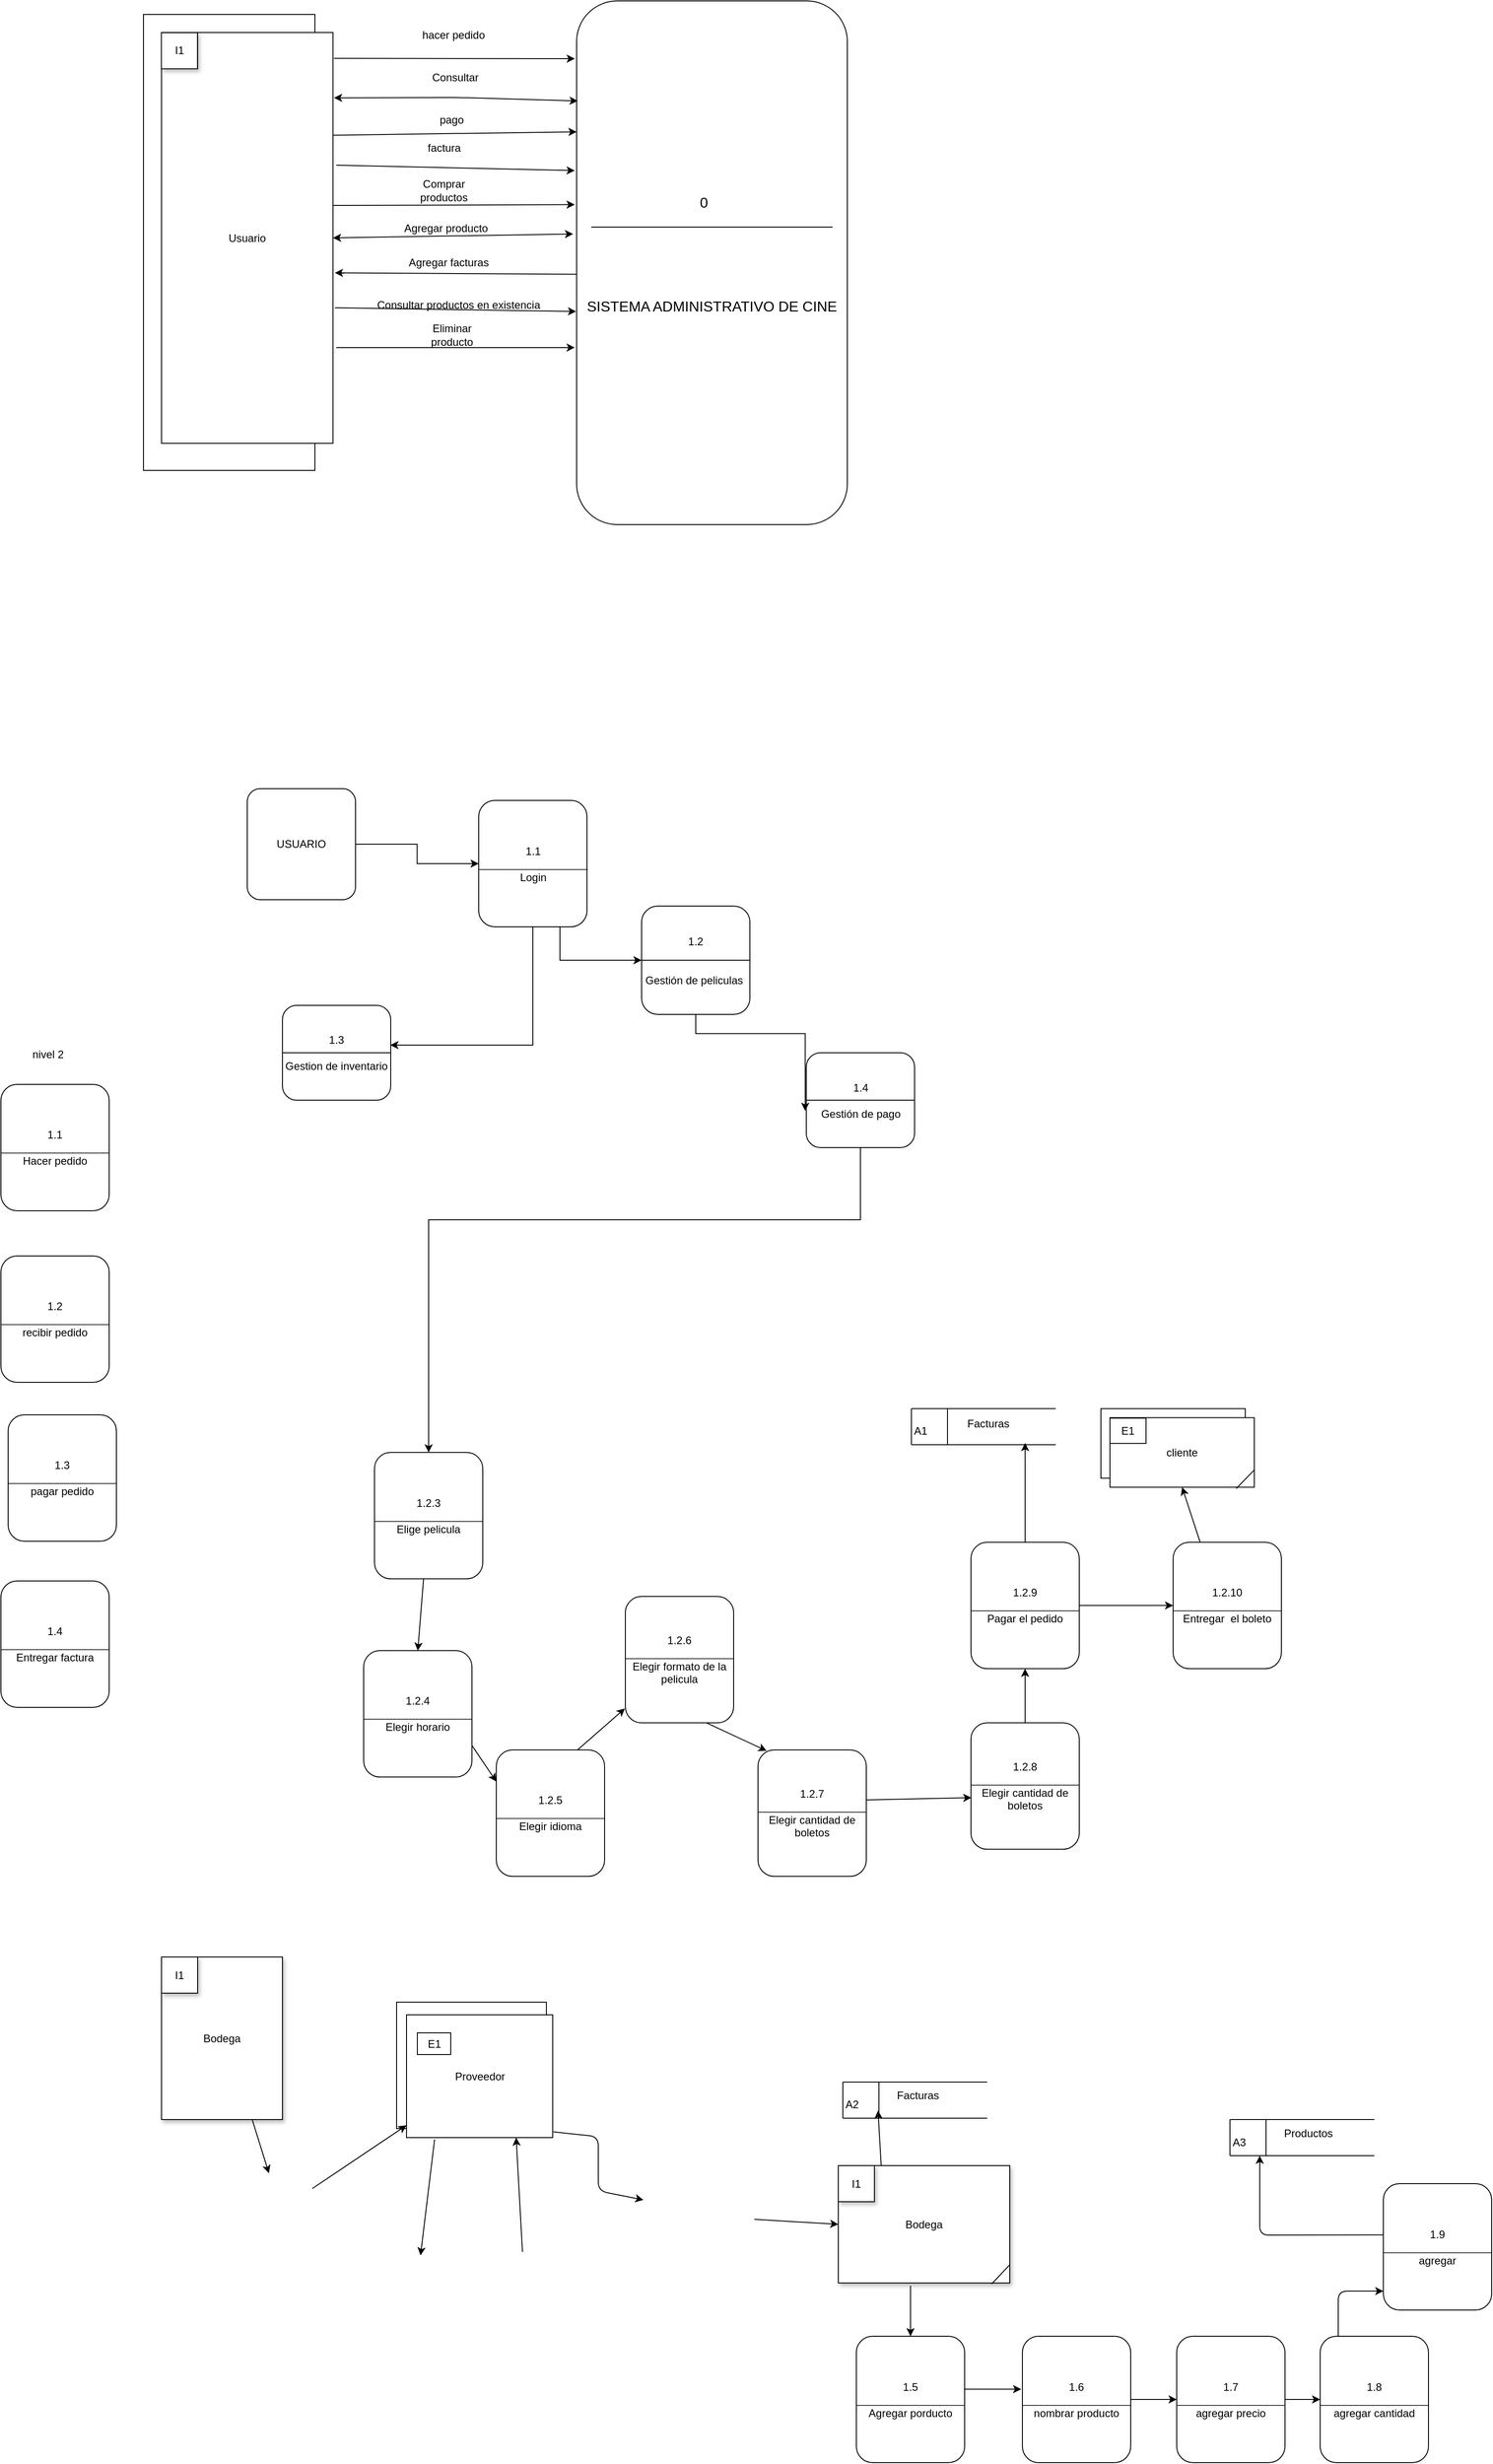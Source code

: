 <mxfile version="10.9.3" type="device"><diagram id="XQHdDRKFrhKMBGUIpqf7" name="Página-1"><mxGraphModel dx="1595" dy="536" grid="1" gridSize="10" guides="1" tooltips="1" connect="1" arrows="1" fold="1" page="1" pageScale="1" pageWidth="827" pageHeight="1169" background="#ffffff" math="0" shadow="0"><root><mxCell id="0"/><mxCell id="1" parent="0"/><mxCell id="xX-AGkMvN-VBt5Oelmp4-1" value="" style="rounded=0;whiteSpace=wrap;html=1;strokeWidth=1;" parent="1" vertex="1"><mxGeometry x="100" y="115" width="190" height="505" as="geometry"/></mxCell><mxCell id="xX-AGkMvN-VBt5Oelmp4-2" value="Usuario" style="rounded=0;whiteSpace=wrap;html=1;strokeWidth=1;" parent="1" vertex="1"><mxGeometry x="120" y="135" width="190" height="455" as="geometry"/></mxCell><mxCell id="xX-AGkMvN-VBt5Oelmp4-3" value="E1" style="rounded=0;whiteSpace=wrap;html=1;strokeWidth=1;" parent="1" vertex="1"><mxGeometry x="120" y="135" width="40" height="40" as="geometry"/></mxCell><mxCell id="xX-AGkMvN-VBt5Oelmp4-4" value="&lt;font size=&quot;3&quot;&gt;&amp;nbsp; &amp;nbsp; &amp;nbsp; &amp;nbsp; &amp;nbsp;0&amp;nbsp; &amp;nbsp; &amp;nbsp; &amp;nbsp; &amp;nbsp; &amp;nbsp; &amp;nbsp; ______________________________&lt;br&gt;&lt;br&gt;&lt;br&gt;&lt;br&gt;&lt;br&gt;SISTEMA ADMINISTRATIVO DE CINE&lt;br&gt;&lt;br&gt;&lt;/font&gt;" style="rounded=1;whiteSpace=wrap;html=1;strokeWidth=1;" parent="1" vertex="1"><mxGeometry x="580" y="100" width="300" height="580" as="geometry"/></mxCell><mxCell id="xX-AGkMvN-VBt5Oelmp4-5" value="" style="endArrow=classic;html=1;entryX=0;entryY=0.25;entryDx=0;entryDy=0;exitX=1;exitY=0.25;exitDx=0;exitDy=0;" parent="1" source="xX-AGkMvN-VBt5Oelmp4-2" target="xX-AGkMvN-VBt5Oelmp4-4" edge="1"><mxGeometry width="50" height="50" relative="1" as="geometry"><mxPoint x="100" y="580" as="sourcePoint"/><mxPoint x="440" y="270" as="targetPoint"/><Array as="points"/></mxGeometry></mxCell><mxCell id="xX-AGkMvN-VBt5Oelmp4-6" value="" style="endArrow=classic;html=1;exitX=1.006;exitY=0.063;exitDx=0;exitDy=0;exitPerimeter=0;" parent="1" edge="1" source="xX-AGkMvN-VBt5Oelmp4-2"><mxGeometry width="50" height="50" relative="1" as="geometry"><mxPoint x="310" y="200" as="sourcePoint"/><mxPoint x="578" y="164" as="targetPoint"/></mxGeometry></mxCell><mxCell id="xX-AGkMvN-VBt5Oelmp4-7" value="hacer pedido" style="text;html=1;resizable=0;points=[];autosize=1;align=left;verticalAlign=top;spacingTop=-4;" parent="1" vertex="1"><mxGeometry x="407" y="128" width="80" height="20" as="geometry"/></mxCell><mxCell id="xX-AGkMvN-VBt5Oelmp4-8" value="&amp;nbsp;pago" style="text;html=1;resizable=0;points=[];autosize=1;align=left;verticalAlign=top;spacingTop=-4;" parent="1" vertex="1"><mxGeometry x="423" y="222" width="50" height="20" as="geometry"/></mxCell><mxCell id="xX-AGkMvN-VBt5Oelmp4-9" value="factura" style="text;html=1;resizable=0;points=[];autosize=1;align=left;verticalAlign=top;spacingTop=-4;" parent="1" vertex="1"><mxGeometry x="413" y="253" width="50" height="20" as="geometry"/></mxCell><mxCell id="xX-AGkMvN-VBt5Oelmp4-11" value="Consultar" style="text;html=1;resizable=0;points=[];autosize=1;align=left;verticalAlign=top;spacingTop=-4;" parent="1" vertex="1"><mxGeometry x="418" y="175" width="70" height="20" as="geometry"/></mxCell><mxCell id="xX-AGkMvN-VBt5Oelmp4-12" value="" style="endArrow=classic;html=1;entryX=1.011;entryY=0.585;entryDx=0;entryDy=0;entryPerimeter=0;exitX=-0.002;exitY=0.522;exitDx=0;exitDy=0;exitPerimeter=0;" parent="1" source="xX-AGkMvN-VBt5Oelmp4-4" target="xX-AGkMvN-VBt5Oelmp4-2" edge="1"><mxGeometry width="50" height="50" relative="1" as="geometry"><mxPoint x="380" y="440" as="sourcePoint"/><mxPoint x="430" y="390" as="targetPoint"/></mxGeometry></mxCell><mxCell id="xX-AGkMvN-VBt5Oelmp4-33" value="" style="endArrow=classic;html=1;exitX=1;exitY=0.75;exitDx=0;exitDy=0;entryX=0;entryY=0.25;entryDx=0;entryDy=0;" parent="1" source="2FeJSW001rGTdLHBPco8-48" target="2FeJSW001rGTdLHBPco8-53" edge="1"><mxGeometry width="50" height="50" relative="1" as="geometry"><mxPoint x="660" y="1893.167" as="sourcePoint"/><mxPoint x="631" y="2037.167" as="targetPoint"/></mxGeometry></mxCell><mxCell id="xX-AGkMvN-VBt5Oelmp4-34" value="1.2.10&lt;br&gt;__________________&lt;br&gt;Entregar&amp;nbsp; el boleto" style="rounded=1;whiteSpace=wrap;html=1;" parent="1" vertex="1"><mxGeometry x="1241" y="1807.167" width="120" height="140" as="geometry"/></mxCell><mxCell id="xX-AGkMvN-VBt5Oelmp4-35" value="" style="endArrow=classic;html=1;exitX=0.5;exitY=0;exitDx=0;exitDy=0;" parent="1" source="2FeJSW001rGTdLHBPco8-51" target="xX-AGkMvN-VBt5Oelmp4-37" edge="1"><mxGeometry width="50" height="50" relative="1" as="geometry"><mxPoint x="884" y="1897.167" as="sourcePoint"/><mxPoint x="951" y="1927.167" as="targetPoint"/></mxGeometry></mxCell><mxCell id="xX-AGkMvN-VBt5Oelmp4-36" value="" style="endArrow=classic;html=1;exitX=0.5;exitY=0;exitDx=0;exitDy=0;" parent="1" source="xX-AGkMvN-VBt5Oelmp4-37" edge="1"><mxGeometry width="50" height="50" relative="1" as="geometry"><mxPoint x="1030" y="1830.167" as="sourcePoint"/><mxPoint x="1077" y="1697.167" as="targetPoint"/></mxGeometry></mxCell><mxCell id="xX-AGkMvN-VBt5Oelmp4-37" value="1.2.9&lt;br&gt;__________________&lt;br&gt;Pagar el pedido" style="rounded=1;whiteSpace=wrap;html=1;" parent="1" vertex="1"><mxGeometry x="1017" y="1807.167" width="120" height="140" as="geometry"/></mxCell><mxCell id="xX-AGkMvN-VBt5Oelmp4-38" value="" style="endArrow=classic;html=1;exitX=1;exitY=0.5;exitDx=0;exitDy=0;entryX=0;entryY=0.5;entryDx=0;entryDy=0;" parent="1" source="xX-AGkMvN-VBt5Oelmp4-37" target="xX-AGkMvN-VBt5Oelmp4-34" edge="1"><mxGeometry width="50" height="50" relative="1" as="geometry"><mxPoint x="1100" y="1930.167" as="sourcePoint"/><mxPoint x="1151" y="1907.167" as="targetPoint"/></mxGeometry></mxCell><mxCell id="xX-AGkMvN-VBt5Oelmp4-39" value="" style="endArrow=none;html=1;" parent="1" edge="1"><mxGeometry width="50" height="50" relative="1" as="geometry"><mxPoint x="951" y="1699.167" as="sourcePoint"/><mxPoint x="1111" y="1699.167" as="targetPoint"/></mxGeometry></mxCell><mxCell id="xX-AGkMvN-VBt5Oelmp4-40" value="" style="endArrow=none;html=1;" parent="1" edge="1"><mxGeometry width="50" height="50" relative="1" as="geometry"><mxPoint x="951" y="1659.167" as="sourcePoint"/><mxPoint x="1111" y="1659.167" as="targetPoint"/></mxGeometry></mxCell><mxCell id="xX-AGkMvN-VBt5Oelmp4-41" value="" style="endArrow=none;html=1;fontFamily=Helvetica;fontSize=11;fontColor=#000000;align=center;strokeColor=#000000;" parent="1" edge="1"><mxGeometry width="50" height="50" relative="1" as="geometry"><mxPoint x="951" y="1699.167" as="sourcePoint"/><mxPoint x="951" y="1659.167" as="targetPoint"/></mxGeometry></mxCell><mxCell id="xX-AGkMvN-VBt5Oelmp4-42" value="" style="endArrow=none;html=1;" parent="1" edge="1"><mxGeometry width="50" height="50" relative="1" as="geometry"><mxPoint x="991" y="1699.167" as="sourcePoint"/><mxPoint x="991" y="1659.167" as="targetPoint"/></mxGeometry></mxCell><mxCell id="xX-AGkMvN-VBt5Oelmp4-43" value="A1" style="text;html=1;resizable=0;points=[];autosize=1;align=left;verticalAlign=top;spacingTop=-4;" parent="1" vertex="1"><mxGeometry x="952" y="1674.167" width="30" height="20" as="geometry"/></mxCell><mxCell id="xX-AGkMvN-VBt5Oelmp4-44" value="Facturas" style="text;html=1;resizable=0;points=[];autosize=1;align=left;verticalAlign=top;spacingTop=-4;" parent="1" vertex="1"><mxGeometry x="1011" y="1666.167" width="60" height="20" as="geometry"/></mxCell><mxCell id="xX-AGkMvN-VBt5Oelmp4-48" value="" style="endArrow=classic;html=1;entryX=0.5;entryY=1;entryDx=0;entryDy=0;exitX=0.25;exitY=0;exitDx=0;exitDy=0;" parent="1" source="xX-AGkMvN-VBt5Oelmp4-34" target="xX-AGkMvN-VBt5Oelmp4-50" edge="1"><mxGeometry width="50" height="50" relative="1" as="geometry"><mxPoint x="1251" y="1817.167" as="sourcePoint"/><mxPoint x="1301" y="1767.167" as="targetPoint"/></mxGeometry></mxCell><mxCell id="xX-AGkMvN-VBt5Oelmp4-49" value="" style="rounded=0;whiteSpace=wrap;html=1;" parent="1" vertex="1"><mxGeometry x="1161" y="1659.167" width="160" height="77" as="geometry"/></mxCell><mxCell id="xX-AGkMvN-VBt5Oelmp4-50" value="cliente" style="rounded=0;whiteSpace=wrap;html=1;" parent="1" vertex="1"><mxGeometry x="1171" y="1669.167" width="160" height="77" as="geometry"/></mxCell><mxCell id="xX-AGkMvN-VBt5Oelmp4-51" value="E1" style="rounded=0;whiteSpace=wrap;html=1;" parent="1" vertex="1"><mxGeometry x="1171" y="1669.667" width="40" height="28" as="geometry"/></mxCell><mxCell id="xX-AGkMvN-VBt5Oelmp4-52" value="" style="endArrow=none;html=1;entryX=1;entryY=0.75;entryDx=0;entryDy=0;exitX=0.875;exitY=1.019;exitDx=0;exitDy=0;exitPerimeter=0;" parent="1" source="xX-AGkMvN-VBt5Oelmp4-50" target="xX-AGkMvN-VBt5Oelmp4-50" edge="1"><mxGeometry width="50" height="50" relative="1" as="geometry"><mxPoint x="1311" y="1757.667" as="sourcePoint"/><mxPoint x="1341" y="1727.667" as="targetPoint"/></mxGeometry></mxCell><mxCell id="2FeJSW001rGTdLHBPco8-1" value="" style="endArrow=classic;startArrow=classic;html=1;entryX=0.004;entryY=0.191;entryDx=0;entryDy=0;entryPerimeter=0;exitX=1.006;exitY=0.159;exitDx=0;exitDy=0;exitPerimeter=0;" parent="1" source="xX-AGkMvN-VBt5Oelmp4-2" target="xX-AGkMvN-VBt5Oelmp4-4" edge="1"><mxGeometry width="50" height="50" relative="1" as="geometry"><mxPoint x="310" y="280" as="sourcePoint"/><mxPoint x="360" y="230" as="targetPoint"/><Array as="points"><mxPoint x="450" y="207"/></Array></mxGeometry></mxCell><mxCell id="2FeJSW001rGTdLHBPco8-2" value="1.2.3&lt;br&gt;__________________&lt;br&gt;Elige pelicula" style="rounded=1;whiteSpace=wrap;html=1;" parent="1" vertex="1"><mxGeometry x="356" y="1707.667" width="120" height="140" as="geometry"/></mxCell><mxCell id="2FeJSW001rGTdLHBPco8-48" value="1.2.4&lt;br&gt;__________________&lt;br&gt;Elegir horario" style="rounded=1;whiteSpace=wrap;html=1;" parent="1" vertex="1"><mxGeometry x="344" y="1927.167" width="120" height="140" as="geometry"/></mxCell><mxCell id="2FeJSW001rGTdLHBPco8-49" value="1.2.7&lt;br&gt;__________________&lt;br&gt;Elegir cantidad de boletos" style="rounded=1;whiteSpace=wrap;html=1;" parent="1" vertex="1"><mxGeometry x="781" y="2037.167" width="120" height="140" as="geometry"/></mxCell><mxCell id="2FeJSW001rGTdLHBPco8-50" value="" style="endArrow=classic;html=1;entryX=0.5;entryY=0;entryDx=0;entryDy=0;" parent="1" source="2FeJSW001rGTdLHBPco8-2" target="2FeJSW001rGTdLHBPco8-48" edge="1"><mxGeometry width="50" height="50" relative="1" as="geometry"><mxPoint x="351" y="1977.167" as="sourcePoint"/><mxPoint x="401" y="1927.167" as="targetPoint"/></mxGeometry></mxCell><mxCell id="2FeJSW001rGTdLHBPco8-51" value="1.2.8&lt;br&gt;__________________&lt;br&gt;Elegir cantidad de boletos" style="rounded=1;whiteSpace=wrap;html=1;" parent="1" vertex="1"><mxGeometry x="1017" y="2007.167" width="120" height="140" as="geometry"/></mxCell><mxCell id="2FeJSW001rGTdLHBPco8-52" value="1.2.6&lt;br&gt;__________________&lt;br&gt;Elegir formato de la pelicula" style="rounded=1;whiteSpace=wrap;html=1;" parent="1" vertex="1"><mxGeometry x="634" y="1867.167" width="120" height="140" as="geometry"/></mxCell><mxCell id="2FeJSW001rGTdLHBPco8-53" value="1.2.5&lt;br&gt;__________________&lt;br&gt;Elegir idioma" style="rounded=1;whiteSpace=wrap;html=1;" parent="1" vertex="1"><mxGeometry x="491" y="2037.167" width="120" height="140" as="geometry"/></mxCell><mxCell id="2FeJSW001rGTdLHBPco8-54" value="" style="endArrow=classic;html=1;entryX=-0.004;entryY=0.886;entryDx=0;entryDy=0;entryPerimeter=0;exitX=0.75;exitY=0;exitDx=0;exitDy=0;" parent="1" source="2FeJSW001rGTdLHBPco8-53" target="2FeJSW001rGTdLHBPco8-52" edge="1"><mxGeometry width="50" height="50" relative="1" as="geometry"><mxPoint x="611" y="2087.167" as="sourcePoint"/><mxPoint x="661" y="2037.167" as="targetPoint"/></mxGeometry></mxCell><mxCell id="2FeJSW001rGTdLHBPco8-55" value="" style="endArrow=classic;html=1;exitX=0.75;exitY=1;exitDx=0;exitDy=0;entryX=0.079;entryY=0.007;entryDx=0;entryDy=0;entryPerimeter=0;" parent="1" source="2FeJSW001rGTdLHBPco8-52" target="2FeJSW001rGTdLHBPco8-49" edge="1"><mxGeometry width="50" height="50" relative="1" as="geometry"><mxPoint x="821" y="1977.167" as="sourcePoint"/><mxPoint x="871" y="1927.167" as="targetPoint"/></mxGeometry></mxCell><mxCell id="2FeJSW001rGTdLHBPco8-56" value="" style="endArrow=classic;html=1;entryX=0.004;entryY=0.592;entryDx=0;entryDy=0;entryPerimeter=0;exitX=1.005;exitY=0.395;exitDx=0;exitDy=0;exitPerimeter=0;" parent="1" source="2FeJSW001rGTdLHBPco8-49" target="2FeJSW001rGTdLHBPco8-51" edge="1"><mxGeometry width="50" height="50" relative="1" as="geometry"><mxPoint x="901" y="2087.167" as="sourcePoint"/><mxPoint x="951" y="2037.167" as="targetPoint"/></mxGeometry></mxCell><mxCell id="jA2mAbuEmRv4KBJmBqKY-22" style="edgeStyle=orthogonalEdgeStyle;rounded=0;orthogonalLoop=1;jettySize=auto;html=1;exitX=0.5;exitY=1;exitDx=0;exitDy=0;entryX=0.996;entryY=0.419;entryDx=0;entryDy=0;entryPerimeter=0;" edge="1" parent="1" source="2FeJSW001rGTdLHBPco8-57" target="jA2mAbuEmRv4KBJmBqKY-21"><mxGeometry relative="1" as="geometry"/></mxCell><mxCell id="jA2mAbuEmRv4KBJmBqKY-23" style="edgeStyle=orthogonalEdgeStyle;rounded=0;orthogonalLoop=1;jettySize=auto;html=1;entryX=0;entryY=0.5;entryDx=0;entryDy=0;exitX=0.75;exitY=1;exitDx=0;exitDy=0;" edge="1" parent="1" source="2FeJSW001rGTdLHBPco8-57" target="jA2mAbuEmRv4KBJmBqKY-20"><mxGeometry relative="1" as="geometry"/></mxCell><mxCell id="2FeJSW001rGTdLHBPco8-57" value="1.1&lt;br&gt;__________________&lt;br&gt;Login" style="rounded=1;whiteSpace=wrap;html=1;fillColor=#FFFFFF;" parent="1" vertex="1"><mxGeometry x="471.5" y="985.5" width="120" height="140" as="geometry"/></mxCell><mxCell id="2FeJSW001rGTdLHBPco8-62" value="I1" style="rounded=0;whiteSpace=wrap;html=1;strokeWidth=1;shadow=1;" parent="1" vertex="1"><mxGeometry x="119.833" y="135.176" width="40" height="40" as="geometry"/></mxCell><mxCell id="2FeJSW001rGTdLHBPco8-64" value="" style="endArrow=classic;html=1;entryX=-0.002;entryY=0.593;entryDx=0;entryDy=0;entryPerimeter=0;exitX=1.011;exitY=0.67;exitDx=0;exitDy=0;exitPerimeter=0;" parent="1" source="xX-AGkMvN-VBt5Oelmp4-2" target="xX-AGkMvN-VBt5Oelmp4-4" edge="1"><mxGeometry width="50" height="50" relative="1" as="geometry"><mxPoint x="286.5" y="565" as="sourcePoint"/><mxPoint x="498.5" y="561" as="targetPoint"/><Array as="points"/></mxGeometry></mxCell><mxCell id="2FeJSW001rGTdLHBPco8-65" value="" style="endArrow=classic;html=1;entryX=-0.007;entryY=0.389;entryDx=0;entryDy=0;entryPerimeter=0;exitX=0.997;exitY=0.421;exitDx=0;exitDy=0;exitPerimeter=0;" parent="1" target="xX-AGkMvN-VBt5Oelmp4-4" edge="1" source="xX-AGkMvN-VBt5Oelmp4-2"><mxGeometry width="50" height="50" relative="1" as="geometry"><mxPoint x="285.333" y="449" as="sourcePoint"/><mxPoint x="498.5" y="447" as="targetPoint"/></mxGeometry></mxCell><mxCell id="2FeJSW001rGTdLHBPco8-66" value="Agregar producto" style="text;html=1;resizable=0;points=[];autosize=1;align=left;verticalAlign=top;spacingTop=-4;rounded=0;" parent="1" vertex="1"><mxGeometry x="386.833" y="342.176" width="110" height="20" as="geometry"/></mxCell><mxCell id="2FeJSW001rGTdLHBPco8-67" value="Agregar facturas" style="text;html=1;resizable=0;points=[];autosize=1;align=left;verticalAlign=top;spacingTop=-4;" parent="1" vertex="1"><mxGeometry x="391.833" y="380.176" width="100" height="20" as="geometry"/></mxCell><mxCell id="2FeJSW001rGTdLHBPco8-69" value="Consultar productos en existencia" style="text;html=1;resizable=0;points=[];autosize=1;align=left;verticalAlign=top;spacingTop=-4;" parent="1" vertex="1"><mxGeometry x="356.833" y="426.676" width="200" height="20" as="geometry"/></mxCell><mxCell id="2FeJSW001rGTdLHBPco8-71" value="" style="endArrow=classic;startArrow=classic;html=1;exitX=1;exitY=0.5;exitDx=0;exitDy=0;entryX=-0.013;entryY=0.445;entryDx=0;entryDy=0;entryPerimeter=0;" parent="1" source="xX-AGkMvN-VBt5Oelmp4-2" target="xX-AGkMvN-VBt5Oelmp4-4" edge="1"><mxGeometry width="50" height="50" relative="1" as="geometry"><mxPoint x="282.5" y="505" as="sourcePoint"/><mxPoint x="498.5" y="503" as="targetPoint"/></mxGeometry></mxCell><mxCell id="2FeJSW001rGTdLHBPco8-74" value="" style="endArrow=classic;html=1;entryX=-0.007;entryY=0.662;entryDx=0;entryDy=0;entryPerimeter=0;exitX=1.019;exitY=0.767;exitDx=0;exitDy=0;exitPerimeter=0;" parent="1" source="xX-AGkMvN-VBt5Oelmp4-2" target="xX-AGkMvN-VBt5Oelmp4-4" edge="1"><mxGeometry width="50" height="50" relative="1" as="geometry"><mxPoint x="282.5" y="611" as="sourcePoint"/><mxPoint x="496.5" y="605" as="targetPoint"/></mxGeometry></mxCell><mxCell id="2FeJSW001rGTdLHBPco8-75" value="Eliminar producto" style="text;html=1;strokeColor=none;fillColor=none;align=center;verticalAlign=middle;whiteSpace=wrap;rounded=0;" parent="1" vertex="1"><mxGeometry x="421.833" y="460" width="40" height="20" as="geometry"/></mxCell><mxCell id="2FeJSW001rGTdLHBPco8-78" value="" style="endArrow=classic;html=1;entryX=-0.007;entryY=0.324;entryDx=0;entryDy=0;entryPerimeter=0;exitX=1.019;exitY=0.323;exitDx=0;exitDy=0;exitPerimeter=0;" parent="1" edge="1" target="xX-AGkMvN-VBt5Oelmp4-4" source="xX-AGkMvN-VBt5Oelmp4-2"><mxGeometry width="50" height="50" relative="1" as="geometry"><mxPoint x="310" y="406" as="sourcePoint"/><mxPoint x="497.333" y="409" as="targetPoint"/><Array as="points"/></mxGeometry></mxCell><mxCell id="2FeJSW001rGTdLHBPco8-81" value="Comprar productos" style="text;html=1;strokeColor=none;fillColor=none;align=center;verticalAlign=middle;whiteSpace=wrap;rounded=0;" parent="1" vertex="1"><mxGeometry x="412.833" y="299.5" width="40" height="20" as="geometry"/></mxCell><mxCell id="2FeJSW001rGTdLHBPco8-83" value="Bodega" style="rounded=0;whiteSpace=wrap;html=1;strokeWidth=1;shadow=1;" parent="1" vertex="1"><mxGeometry x="120" y="2266.5" width="134" height="180" as="geometry"/></mxCell><mxCell id="2FeJSW001rGTdLHBPco8-84" value="I1" style="rounded=0;whiteSpace=wrap;html=1;strokeWidth=1;shadow=1;direction=south;" parent="1" vertex="1"><mxGeometry x="120" y="2266.5" width="40" height="40" as="geometry"/></mxCell><mxCell id="2FeJSW001rGTdLHBPco8-86" value="Estudiante" style="rounded=0;whiteSpace=wrap;html=1;" parent="1" vertex="1"><mxGeometry x="380.5" y="2316.5" width="166" height="140" as="geometry"/></mxCell><mxCell id="2FeJSW001rGTdLHBPco8-87" value="Proveedor" style="rounded=0;whiteSpace=wrap;html=1;" parent="1" vertex="1"><mxGeometry x="391.5" y="2330.5" width="162" height="136" as="geometry"/></mxCell><mxCell id="2FeJSW001rGTdLHBPco8-88" value="E1" style="rounded=0;whiteSpace=wrap;html=1;" parent="1" vertex="1"><mxGeometry x="403.5" y="2350.5" width="37" height="24" as="geometry"/></mxCell><mxCell id="2FeJSW001rGTdLHBPco8-90" value="" style="endArrow=classic;html=1;exitX=1.023;exitY=0.116;exitDx=0;exitDy=0;exitPerimeter=0;" parent="1" target="2FeJSW001rGTdLHBPco8-87" edge="1"><mxGeometry width="50" height="50" relative="1" as="geometry"><mxPoint x="287" y="2523" as="sourcePoint"/><mxPoint x="564" y="2656.5" as="targetPoint"/></mxGeometry></mxCell><mxCell id="2FeJSW001rGTdLHBPco8-92" value="1.5&lt;br&gt;__________________&lt;br&gt;Agregar porducto&lt;br&gt;" style="rounded=1;whiteSpace=wrap;html=1;" parent="1" vertex="1"><mxGeometry x="890" y="2686.5" width="120" height="140" as="geometry"/></mxCell><mxCell id="2FeJSW001rGTdLHBPco8-93" value="1.6&lt;br&gt;__________________&lt;br&gt;nombrar producto&lt;br&gt;" style="rounded=1;whiteSpace=wrap;html=1;" parent="1" vertex="1"><mxGeometry x="1074" y="2686.5" width="120" height="140" as="geometry"/></mxCell><mxCell id="2FeJSW001rGTdLHBPco8-94" value="" style="endArrow=classic;html=1;entryX=0.621;entryY=-0.002;entryDx=0;entryDy=0;entryPerimeter=0;exitX=0.75;exitY=1;exitDx=0;exitDy=0;" parent="1" source="2FeJSW001rGTdLHBPco8-83" edge="1"><mxGeometry width="50" height="50" relative="1" as="geometry"><mxPoint x="214" y="2496.5" as="sourcePoint"/><mxPoint x="239" y="2506" as="targetPoint"/></mxGeometry></mxCell><mxCell id="2FeJSW001rGTdLHBPco8-95" value="" style="endArrow=classic;html=1;entryX=0.5;entryY=0;entryDx=0;entryDy=0;exitX=0.192;exitY=1.015;exitDx=0;exitDy=0;exitPerimeter=0;" parent="1" source="2FeJSW001rGTdLHBPco8-87" edge="1"><mxGeometry width="50" height="50" relative="1" as="geometry"><mxPoint x="444" y="2566.5" as="sourcePoint"/><mxPoint x="407" y="2597" as="targetPoint"/></mxGeometry></mxCell><mxCell id="2FeJSW001rGTdLHBPco8-96" value="" style="endArrow=classic;html=1;entryX=0.75;entryY=1;entryDx=0;entryDy=0;exitX=0.195;exitY=-0.023;exitDx=0;exitDy=0;exitPerimeter=0;" parent="1" target="2FeJSW001rGTdLHBPco8-87" edge="1"><mxGeometry width="50" height="50" relative="1" as="geometry"><mxPoint x="520" y="2593" as="sourcePoint"/><mxPoint x="584" y="2496.5" as="targetPoint"/></mxGeometry></mxCell><mxCell id="2FeJSW001rGTdLHBPco8-97" value="" style="endArrow=none;html=1;" parent="1" edge="1"><mxGeometry width="50" height="50" relative="1" as="geometry"><mxPoint x="875" y="2445" as="sourcePoint"/><mxPoint x="1035" y="2445" as="targetPoint"/></mxGeometry></mxCell><mxCell id="2FeJSW001rGTdLHBPco8-98" value="" style="endArrow=none;html=1;" parent="1" edge="1"><mxGeometry width="50" height="50" relative="1" as="geometry"><mxPoint x="875" y="2405" as="sourcePoint"/><mxPoint x="1035" y="2405" as="targetPoint"/></mxGeometry></mxCell><mxCell id="2FeJSW001rGTdLHBPco8-99" value="" style="endArrow=none;html=1;fontFamily=Helvetica;fontSize=11;fontColor=#000000;align=center;strokeColor=#000000;" parent="1" edge="1"><mxGeometry width="50" height="50" relative="1" as="geometry"><mxPoint x="875" y="2445" as="sourcePoint"/><mxPoint x="875" y="2405" as="targetPoint"/></mxGeometry></mxCell><mxCell id="2FeJSW001rGTdLHBPco8-100" value="" style="endArrow=none;html=1;" parent="1" edge="1"><mxGeometry width="50" height="50" relative="1" as="geometry"><mxPoint x="915" y="2445" as="sourcePoint"/><mxPoint x="915" y="2405" as="targetPoint"/></mxGeometry></mxCell><mxCell id="2FeJSW001rGTdLHBPco8-101" value="A2" style="text;html=1;resizable=0;points=[];autosize=1;align=left;verticalAlign=top;spacingTop=-4;" parent="1" vertex="1"><mxGeometry x="876" y="2420" width="30" height="20" as="geometry"/></mxCell><mxCell id="2FeJSW001rGTdLHBPco8-102" value="Facturas" style="text;html=1;resizable=0;points=[];autosize=1;align=left;verticalAlign=top;spacingTop=-4;" parent="1" vertex="1"><mxGeometry x="932.5" y="2410" width="60" height="20" as="geometry"/></mxCell><mxCell id="2FeJSW001rGTdLHBPco8-104" value="Bodega" style="rounded=0;whiteSpace=wrap;html=1;strokeWidth=1;shadow=1;" parent="1" vertex="1"><mxGeometry x="870" y="2497.5" width="190" height="130" as="geometry"/></mxCell><mxCell id="2FeJSW001rGTdLHBPco8-105" value="I1" style="rounded=0;whiteSpace=wrap;html=1;strokeWidth=1;shadow=1;" parent="1" vertex="1"><mxGeometry x="870" y="2497.5" width="40" height="40" as="geometry"/></mxCell><mxCell id="2FeJSW001rGTdLHBPco8-106" value="" style="endArrow=none;html=1;entryX=1;entryY=0.75;entryDx=0;entryDy=0;exitX=0.875;exitY=1.019;exitDx=0;exitDy=0;exitPerimeter=0;" parent="1" edge="1"><mxGeometry width="50" height="50" relative="1" as="geometry"><mxPoint x="1040" y="2628.5" as="sourcePoint"/><mxPoint x="1060" y="2607.324" as="targetPoint"/></mxGeometry></mxCell><mxCell id="2FeJSW001rGTdLHBPco8-110" value="" style="endArrow=classic;html=1;exitX=1.005;exitY=0.953;exitDx=0;exitDy=0;exitPerimeter=0;" parent="1" source="2FeJSW001rGTdLHBPco8-87" edge="1"><mxGeometry width="50" height="50" relative="1" as="geometry"><mxPoint x="574" y="2526.5" as="sourcePoint"/><mxPoint x="654" y="2535.5" as="targetPoint"/><Array as="points"><mxPoint x="604" y="2465.5"/><mxPoint x="604" y="2525.5"/></Array></mxGeometry></mxCell><mxCell id="2FeJSW001rGTdLHBPco8-111" value="" style="endArrow=classic;html=1;entryX=0;entryY=0.5;entryDx=0;entryDy=0;exitX=1;exitY=0.5;exitDx=0;exitDy=0;" parent="1" target="2FeJSW001rGTdLHBPco8-104" edge="1"><mxGeometry width="50" height="50" relative="1" as="geometry"><mxPoint x="777" y="2557" as="sourcePoint"/><mxPoint x="834" y="2536.5" as="targetPoint"/></mxGeometry></mxCell><mxCell id="2FeJSW001rGTdLHBPco8-112" value="" style="endArrow=classic;html=1;exitX=0.25;exitY=0;exitDx=0;exitDy=0;" parent="1" source="2FeJSW001rGTdLHBPco8-104" edge="1"><mxGeometry width="50" height="50" relative="1" as="geometry"><mxPoint x="904" y="2516.5" as="sourcePoint"/><mxPoint x="914" y="2436.5" as="targetPoint"/></mxGeometry></mxCell><mxCell id="2FeJSW001rGTdLHBPco8-113" value="" style="endArrow=classic;html=1;entryX=0.5;entryY=0;entryDx=0;entryDy=0;" parent="1" target="2FeJSW001rGTdLHBPco8-92" edge="1"><mxGeometry width="50" height="50" relative="1" as="geometry"><mxPoint x="950" y="2630.5" as="sourcePoint"/><mxPoint x="944" y="2626.5" as="targetPoint"/></mxGeometry></mxCell><mxCell id="2FeJSW001rGTdLHBPco8-114" value="1.7&lt;br&gt;__________________&lt;br&gt;agregar precio&lt;br&gt;" style="rounded=1;whiteSpace=wrap;html=1;" parent="1" vertex="1"><mxGeometry x="1245" y="2686.5" width="120" height="140" as="geometry"/></mxCell><mxCell id="2FeJSW001rGTdLHBPco8-115" value="1.8&lt;br&gt;__________________&lt;br&gt;agregar cantidad&lt;br&gt;" style="rounded=1;whiteSpace=wrap;html=1;" parent="1" vertex="1"><mxGeometry x="1404" y="2686.5" width="120" height="140" as="geometry"/></mxCell><mxCell id="2FeJSW001rGTdLHBPco8-116" value="" style="endArrow=none;html=1;" parent="1" edge="1"><mxGeometry width="50" height="50" relative="1" as="geometry"><mxPoint x="1304" y="2486.5" as="sourcePoint"/><mxPoint x="1464" y="2486.5" as="targetPoint"/></mxGeometry></mxCell><mxCell id="2FeJSW001rGTdLHBPco8-117" value="" style="endArrow=none;html=1;" parent="1" edge="1"><mxGeometry width="50" height="50" relative="1" as="geometry"><mxPoint x="1304" y="2446.5" as="sourcePoint"/><mxPoint x="1464" y="2446.5" as="targetPoint"/></mxGeometry></mxCell><mxCell id="2FeJSW001rGTdLHBPco8-118" value="" style="endArrow=none;html=1;fontFamily=Helvetica;fontSize=11;fontColor=#000000;align=center;strokeColor=#000000;" parent="1" edge="1"><mxGeometry width="50" height="50" relative="1" as="geometry"><mxPoint x="1304" y="2486.5" as="sourcePoint"/><mxPoint x="1304" y="2446.5" as="targetPoint"/></mxGeometry></mxCell><mxCell id="2FeJSW001rGTdLHBPco8-119" value="" style="endArrow=none;html=1;" parent="1" edge="1"><mxGeometry width="50" height="50" relative="1" as="geometry"><mxPoint x="1344" y="2486.5" as="sourcePoint"/><mxPoint x="1344" y="2446.5" as="targetPoint"/></mxGeometry></mxCell><mxCell id="2FeJSW001rGTdLHBPco8-120" value="A3" style="text;html=1;resizable=0;points=[];autosize=1;align=left;verticalAlign=top;spacingTop=-4;" parent="1" vertex="1"><mxGeometry x="1305" y="2461.5" width="30" height="20" as="geometry"/></mxCell><mxCell id="2FeJSW001rGTdLHBPco8-121" value="Productos" style="text;html=1;resizable=0;points=[];autosize=1;align=left;verticalAlign=top;spacingTop=-4;" parent="1" vertex="1"><mxGeometry x="1361.5" y="2451.5" width="70" height="20" as="geometry"/></mxCell><mxCell id="2FeJSW001rGTdLHBPco8-122" value="" style="endArrow=classic;html=1;entryX=-0.011;entryY=0.419;entryDx=0;entryDy=0;entryPerimeter=0;exitX=0.994;exitY=0.419;exitDx=0;exitDy=0;exitPerimeter=0;" parent="1" source="2FeJSW001rGTdLHBPco8-92" target="2FeJSW001rGTdLHBPco8-93" edge="1"><mxGeometry width="50" height="50" relative="1" as="geometry"><mxPoint x="1014" y="2746.5" as="sourcePoint"/><mxPoint x="1064" y="2696.5" as="targetPoint"/></mxGeometry></mxCell><mxCell id="2FeJSW001rGTdLHBPco8-123" value="" style="endArrow=classic;html=1;entryX=0;entryY=0.5;entryDx=0;entryDy=0;exitX=1;exitY=0.5;exitDx=0;exitDy=0;" parent="1" source="2FeJSW001rGTdLHBPco8-93" target="2FeJSW001rGTdLHBPco8-114" edge="1"><mxGeometry width="50" height="50" relative="1" as="geometry"><mxPoint x="1194" y="2786.5" as="sourcePoint"/><mxPoint x="1244" y="2736.5" as="targetPoint"/></mxGeometry></mxCell><mxCell id="2FeJSW001rGTdLHBPco8-124" value="" style="endArrow=classic;html=1;entryX=0;entryY=0.5;entryDx=0;entryDy=0;exitX=1;exitY=0.5;exitDx=0;exitDy=0;" parent="1" source="2FeJSW001rGTdLHBPco8-114" target="2FeJSW001rGTdLHBPco8-115" edge="1"><mxGeometry width="50" height="50" relative="1" as="geometry"><mxPoint x="1354" y="2786.5" as="sourcePoint"/><mxPoint x="1404" y="2736.5" as="targetPoint"/></mxGeometry></mxCell><mxCell id="2FeJSW001rGTdLHBPco8-125" value="" style="endArrow=classic;html=1;" parent="1" edge="1"><mxGeometry width="50" height="50" relative="1" as="geometry"><mxPoint x="1424" y="2686.5" as="sourcePoint"/><mxPoint x="1474" y="2636.5" as="targetPoint"/><Array as="points"><mxPoint x="1424" y="2636.5"/></Array></mxGeometry></mxCell><mxCell id="2FeJSW001rGTdLHBPco8-127" value="1.9&lt;br&gt;__________________&lt;br&gt;agregar&lt;br&gt;" style="rounded=1;whiteSpace=wrap;html=1;" parent="1" vertex="1"><mxGeometry x="1474" y="2517.5" width="120" height="140" as="geometry"/></mxCell><mxCell id="2FeJSW001rGTdLHBPco8-128" value="" style="endArrow=classic;html=1;entryX=1.067;entryY=1.25;entryDx=0;entryDy=0;entryPerimeter=0;exitX=-0.003;exitY=0.405;exitDx=0;exitDy=0;exitPerimeter=0;" parent="1" source="2FeJSW001rGTdLHBPco8-127" target="2FeJSW001rGTdLHBPco8-120" edge="1"><mxGeometry width="50" height="50" relative="1" as="geometry"><mxPoint x="1374" y="2596.5" as="sourcePoint"/><mxPoint x="1424" y="2546.5" as="targetPoint"/><Array as="points"><mxPoint x="1337" y="2574.5"/></Array></mxGeometry></mxCell><mxCell id="jA2mAbuEmRv4KBJmBqKY-4" value="" style="endArrow=none;html=1;exitX=0;exitY=0.5;exitDx=0;exitDy=0;entryX=1;entryY=0.5;entryDx=0;entryDy=0;" edge="1" parent="1" source="jA2mAbuEmRv4KBJmBqKY-21" target="jA2mAbuEmRv4KBJmBqKY-21"><mxGeometry width="50" height="50" relative="1" as="geometry"><mxPoint x="507" y="1352.5" as="sourcePoint"/><mxPoint x="557" y="1302.5" as="targetPoint"/></mxGeometry></mxCell><mxCell id="jA2mAbuEmRv4KBJmBqKY-49" style="edgeStyle=orthogonalEdgeStyle;rounded=0;orthogonalLoop=1;jettySize=auto;html=1;" edge="1" parent="1" source="jA2mAbuEmRv4KBJmBqKY-16" target="2FeJSW001rGTdLHBPco8-2"><mxGeometry relative="1" as="geometry"><Array as="points"><mxPoint x="895" y="1450"/><mxPoint x="416" y="1450"/></Array></mxGeometry></mxCell><mxCell id="jA2mAbuEmRv4KBJmBqKY-16" value="1.4&lt;br&gt;&lt;br&gt;Gestión de pago" style="rounded=1;whiteSpace=wrap;html=1;fillColor=#FFFFFF;" vertex="1" parent="1"><mxGeometry x="834.5" y="1265" width="120" height="105" as="geometry"/></mxCell><mxCell id="jA2mAbuEmRv4KBJmBqKY-25" style="edgeStyle=orthogonalEdgeStyle;rounded=0;orthogonalLoop=1;jettySize=auto;html=1;exitX=1;exitY=0.5;exitDx=0;exitDy=0;" edge="1" parent="1" source="jA2mAbuEmRv4KBJmBqKY-19" target="2FeJSW001rGTdLHBPco8-57"><mxGeometry relative="1" as="geometry"/></mxCell><mxCell id="jA2mAbuEmRv4KBJmBqKY-19" value="USUARIO" style="rounded=1;whiteSpace=wrap;html=1;fillColor=#FFFFFF;arcSize=12;" vertex="1" parent="1"><mxGeometry x="215" y="972.5" width="120" height="123" as="geometry"/></mxCell><mxCell id="jA2mAbuEmRv4KBJmBqKY-24" style="edgeStyle=orthogonalEdgeStyle;rounded=0;orthogonalLoop=1;jettySize=auto;html=1;exitX=0.5;exitY=1;exitDx=0;exitDy=0;entryX=-0.01;entryY=0.613;entryDx=0;entryDy=0;entryPerimeter=0;" edge="1" parent="1" source="jA2mAbuEmRv4KBJmBqKY-20" target="jA2mAbuEmRv4KBJmBqKY-16"><mxGeometry relative="1" as="geometry"/></mxCell><mxCell id="jA2mAbuEmRv4KBJmBqKY-20" value="1.2&lt;br&gt;&lt;br&gt;&lt;br&gt;Gestión de peliculas&amp;nbsp;" style="rounded=1;whiteSpace=wrap;html=1;fillColor=#FFFFFF;" vertex="1" parent="1"><mxGeometry x="652" y="1102.5" width="120" height="120" as="geometry"/></mxCell><mxCell id="jA2mAbuEmRv4KBJmBqKY-21" value="1.3&lt;br&gt;&lt;br&gt;Gestion de inventario" style="rounded=1;whiteSpace=wrap;html=1;fillColor=#FFFFFF;" vertex="1" parent="1"><mxGeometry x="254" y="1212.5" width="120" height="105" as="geometry"/></mxCell><mxCell id="jA2mAbuEmRv4KBJmBqKY-26" value="" style="endArrow=none;html=1;exitX=0;exitY=0.5;exitDx=0;exitDy=0;entryX=1;entryY=0.5;entryDx=0;entryDy=0;" edge="1" parent="1" source="jA2mAbuEmRv4KBJmBqKY-21" target="jA2mAbuEmRv4KBJmBqKY-21"><mxGeometry width="50" height="50" relative="1" as="geometry"><mxPoint x="517" y="1362.5" as="sourcePoint"/><mxPoint x="567" y="1312.5" as="targetPoint"/></mxGeometry></mxCell><mxCell id="jA2mAbuEmRv4KBJmBqKY-27" value="" style="endArrow=none;html=1;entryX=1;entryY=0.5;entryDx=0;entryDy=0;exitX=0;exitY=0.5;exitDx=0;exitDy=0;" edge="1" parent="1" source="jA2mAbuEmRv4KBJmBqKY-20" target="jA2mAbuEmRv4KBJmBqKY-20"><mxGeometry width="50" height="50" relative="1" as="geometry"><mxPoint x="527" y="1372.5" as="sourcePoint"/><mxPoint x="577" y="1322.5" as="targetPoint"/></mxGeometry></mxCell><mxCell id="jA2mAbuEmRv4KBJmBqKY-28" value="" style="endArrow=none;html=1;exitX=0;exitY=0.5;exitDx=0;exitDy=0;entryX=1;entryY=0.5;entryDx=0;entryDy=0;" edge="1" parent="1" source="jA2mAbuEmRv4KBJmBqKY-16" target="jA2mAbuEmRv4KBJmBqKY-16"><mxGeometry width="50" height="50" relative="1" as="geometry"><mxPoint x="537" y="1382.5" as="sourcePoint"/><mxPoint x="955" y="1321.5" as="targetPoint"/></mxGeometry></mxCell><mxCell id="jA2mAbuEmRv4KBJmBqKY-50" value="nivel 2" style="text;html=1;resizable=0;points=[];autosize=1;align=left;verticalAlign=top;spacingTop=-4;" vertex="1" parent="1"><mxGeometry x="-25" y="1257" width="50" height="20" as="geometry"/></mxCell><mxCell id="jA2mAbuEmRv4KBJmBqKY-51" value="1.1&lt;br&gt;__________________&lt;br&gt;Hacer pedido&lt;br&gt;" style="rounded=1;whiteSpace=wrap;html=1;" vertex="1" parent="1"><mxGeometry x="-58" y="1300" width="120" height="140" as="geometry"/></mxCell><mxCell id="jA2mAbuEmRv4KBJmBqKY-52" value="1.2&lt;br&gt;__________________&lt;br&gt;recibir pedido&lt;br&gt;" style="rounded=1;whiteSpace=wrap;html=1;" vertex="1" parent="1"><mxGeometry x="-58" y="1490" width="120" height="140" as="geometry"/></mxCell><mxCell id="jA2mAbuEmRv4KBJmBqKY-53" value="1.3&lt;br&gt;__________________&lt;br&gt;pagar pedido&lt;br&gt;" style="rounded=1;whiteSpace=wrap;html=1;" vertex="1" parent="1"><mxGeometry x="-50" y="1666" width="120" height="140" as="geometry"/></mxCell><mxCell id="jA2mAbuEmRv4KBJmBqKY-54" value="1.4&lt;br&gt;__________________&lt;br&gt;Entregar factura&lt;br&gt;" style="rounded=1;whiteSpace=wrap;html=1;" vertex="1" parent="1"><mxGeometry x="-58" y="1850" width="120" height="140" as="geometry"/></mxCell></root></mxGraphModel></diagram></mxfile>